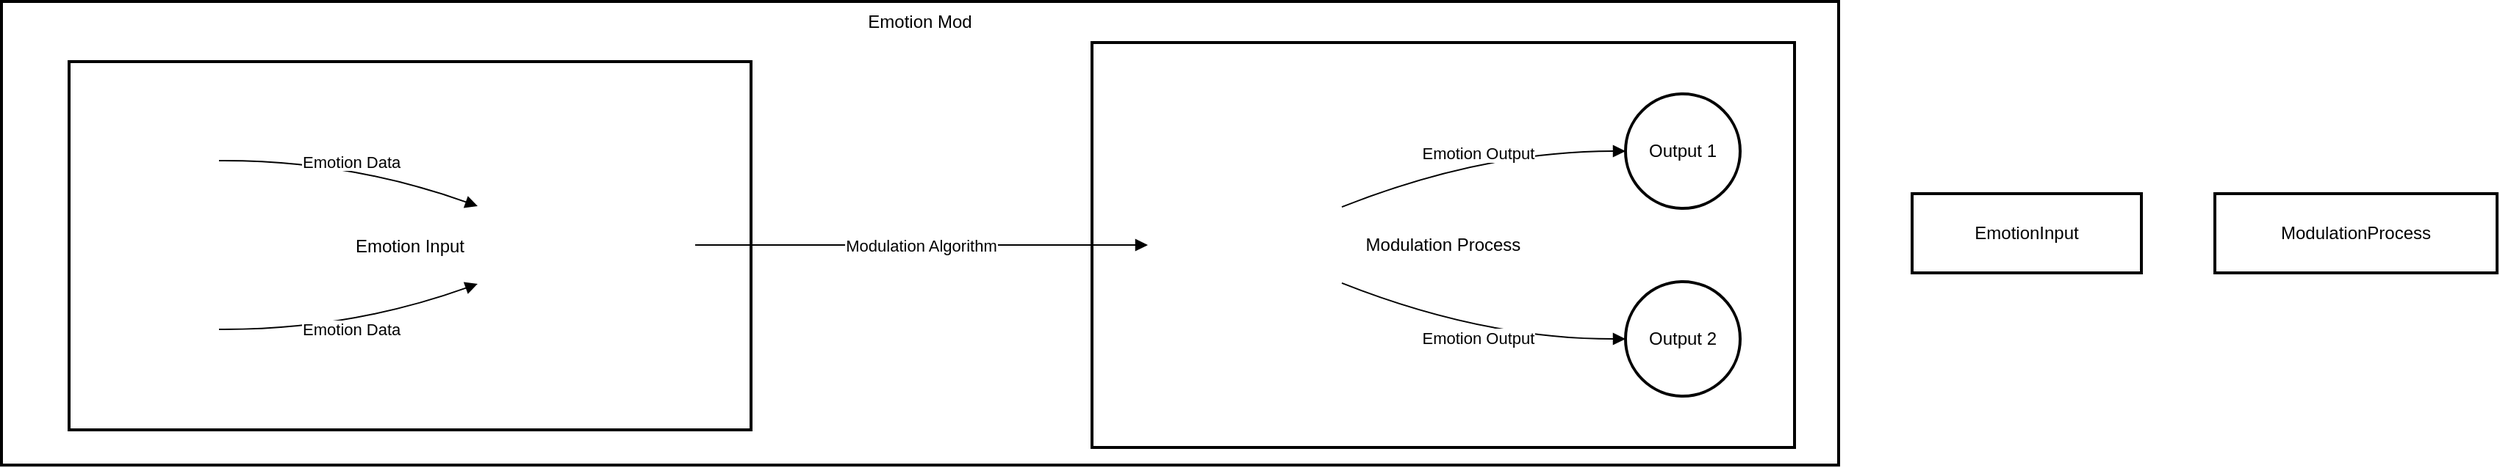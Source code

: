 <mxfile version="26.0.11">
  <diagram name="第 1 页" id="Mu2E_eLrNELdEOU-j35A">
    <mxGraphModel>
      <root>
        <mxCell id="0" />
        <mxCell id="1" parent="0" />
        <mxCell id="2" value="Emotion Mod" style="whiteSpace=wrap;strokeWidth=2;verticalAlign=top;" vertex="1" parent="1">
          <mxGeometry x="8" y="8" width="1250" height="316" as="geometry" />
        </mxCell>
        <mxCell id="3" value="Modulator" style="whiteSpace=wrap;strokeWidth=2;" vertex="1" parent="2">
          <mxGeometry x="780" y="139" width="132" height="54" as="geometry" />
        </mxCell>
        <mxCell id="4" value="Modulation Process" style="whiteSpace=wrap;strokeWidth=2;" vertex="1" parent="2">
          <mxGeometry x="742" y="28" width="478" height="276" as="geometry" />
        </mxCell>
        <mxCell id="5" value="Input 1" style="ellipse;aspect=fixed;strokeWidth=2;whiteSpace=wrap;" vertex="1" parent="2">
          <mxGeometry x="83" y="76" width="65" height="65" as="geometry" />
        </mxCell>
        <mxCell id="6" value="EmotionMod" style="whiteSpace=wrap;strokeWidth=2;" vertex="1" parent="2">
          <mxGeometry x="324" y="139" width="148" height="54" as="geometry" />
        </mxCell>
        <mxCell id="7" value="Input 2" style="ellipse;aspect=fixed;strokeWidth=2;whiteSpace=wrap;" vertex="1" parent="2">
          <mxGeometry x="83" y="191" width="65" height="65" as="geometry" />
        </mxCell>
        <mxCell id="8" value="Output 1" style="ellipse;aspect=fixed;strokeWidth=2;whiteSpace=wrap;" vertex="1" parent="2">
          <mxGeometry x="1105" y="63" width="78" height="78" as="geometry" />
        </mxCell>
        <mxCell id="9" value="Output 2" style="ellipse;aspect=fixed;strokeWidth=2;whiteSpace=wrap;" vertex="1" parent="2">
          <mxGeometry x="1105" y="191" width="78" height="78" as="geometry" />
        </mxCell>
        <mxCell id="10" value="Emotion Input" style="whiteSpace=wrap;strokeWidth=2;" vertex="1" parent="2">
          <mxGeometry x="46" y="41" width="464" height="251" as="geometry" />
        </mxCell>
        <mxCell id="11" value="Emotion Data" style="curved=1;startArrow=none;endArrow=block;exitX=1.01;exitY=0.5;entryX=0;entryY=0.01;" edge="1" parent="2" source="5" target="6">
          <mxGeometry relative="1" as="geometry">
            <Array as="points">
              <mxPoint x="236" y="108" />
            </Array>
          </mxGeometry>
        </mxCell>
        <mxCell id="12" value="Emotion Data" style="curved=1;startArrow=none;endArrow=block;exitX=1.01;exitY=0.5;entryX=0;entryY=0.99;" edge="1" parent="2" source="7" target="6">
          <mxGeometry relative="1" as="geometry">
            <Array as="points">
              <mxPoint x="236" y="224" />
            </Array>
          </mxGeometry>
        </mxCell>
        <mxCell id="13" value="Modulation Algorithm" style="curved=1;startArrow=none;endArrow=block;exitX=1;exitY=0.5;entryX=0;entryY=0.5;" edge="1" parent="2" source="6" target="3">
          <mxGeometry relative="1" as="geometry">
            <Array as="points" />
          </mxGeometry>
        </mxCell>
        <mxCell id="14" value="Emotion Output" style="curved=1;startArrow=none;endArrow=block;exitX=1;exitY=0.02;entryX=0;entryY=0.5;" edge="1" parent="2" source="3" target="8">
          <mxGeometry relative="1" as="geometry">
            <Array as="points">
              <mxPoint x="1008" y="102" />
            </Array>
          </mxGeometry>
        </mxCell>
        <mxCell id="15" value="Emotion Output" style="curved=1;startArrow=none;endArrow=block;exitX=1;exitY=0.98;entryX=0;entryY=0.5;" edge="1" parent="2" source="3" target="9">
          <mxGeometry relative="1" as="geometry">
            <Array as="points">
              <mxPoint x="1008" y="230" />
            </Array>
          </mxGeometry>
        </mxCell>
        <mxCell id="16" value="EmotionInput" style="whiteSpace=wrap;strokeWidth=2;" vertex="1" parent="1">
          <mxGeometry x="1308" y="139" width="156" height="54" as="geometry" />
        </mxCell>
        <mxCell id="17" value="ModulationProcess" style="whiteSpace=wrap;strokeWidth=2;" vertex="1" parent="1">
          <mxGeometry x="1514" y="139" width="192" height="54" as="geometry" />
        </mxCell>
      </root>
    </mxGraphModel>
  </diagram>
</mxfile>
